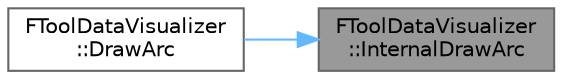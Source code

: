digraph "FToolDataVisualizer::InternalDrawArc"
{
 // INTERACTIVE_SVG=YES
 // LATEX_PDF_SIZE
  bgcolor="transparent";
  edge [fontname=Helvetica,fontsize=10,labelfontname=Helvetica,labelfontsize=10];
  node [fontname=Helvetica,fontsize=10,shape=box,height=0.2,width=0.4];
  rankdir="RL";
  Node1 [id="Node000001",label="FToolDataVisualizer\l::InternalDrawArc",height=0.2,width=0.4,color="gray40", fillcolor="grey60", style="filled", fontcolor="black",tooltip=" "];
  Node1 -> Node2 [id="edge1_Node000001_Node000002",dir="back",color="steelblue1",style="solid",tooltip=" "];
  Node2 [id="Node000002",label="FToolDataVisualizer\l::DrawArc",height=0.2,width=0.4,color="grey40", fillcolor="white", style="filled",URL="$d1/d0f/classFToolDataVisualizer.html#a895c97e7cb29cc9461a8559a6c28dd87",tooltip="Draw a 3D arc at given position/normal with the given parameters."];
}
